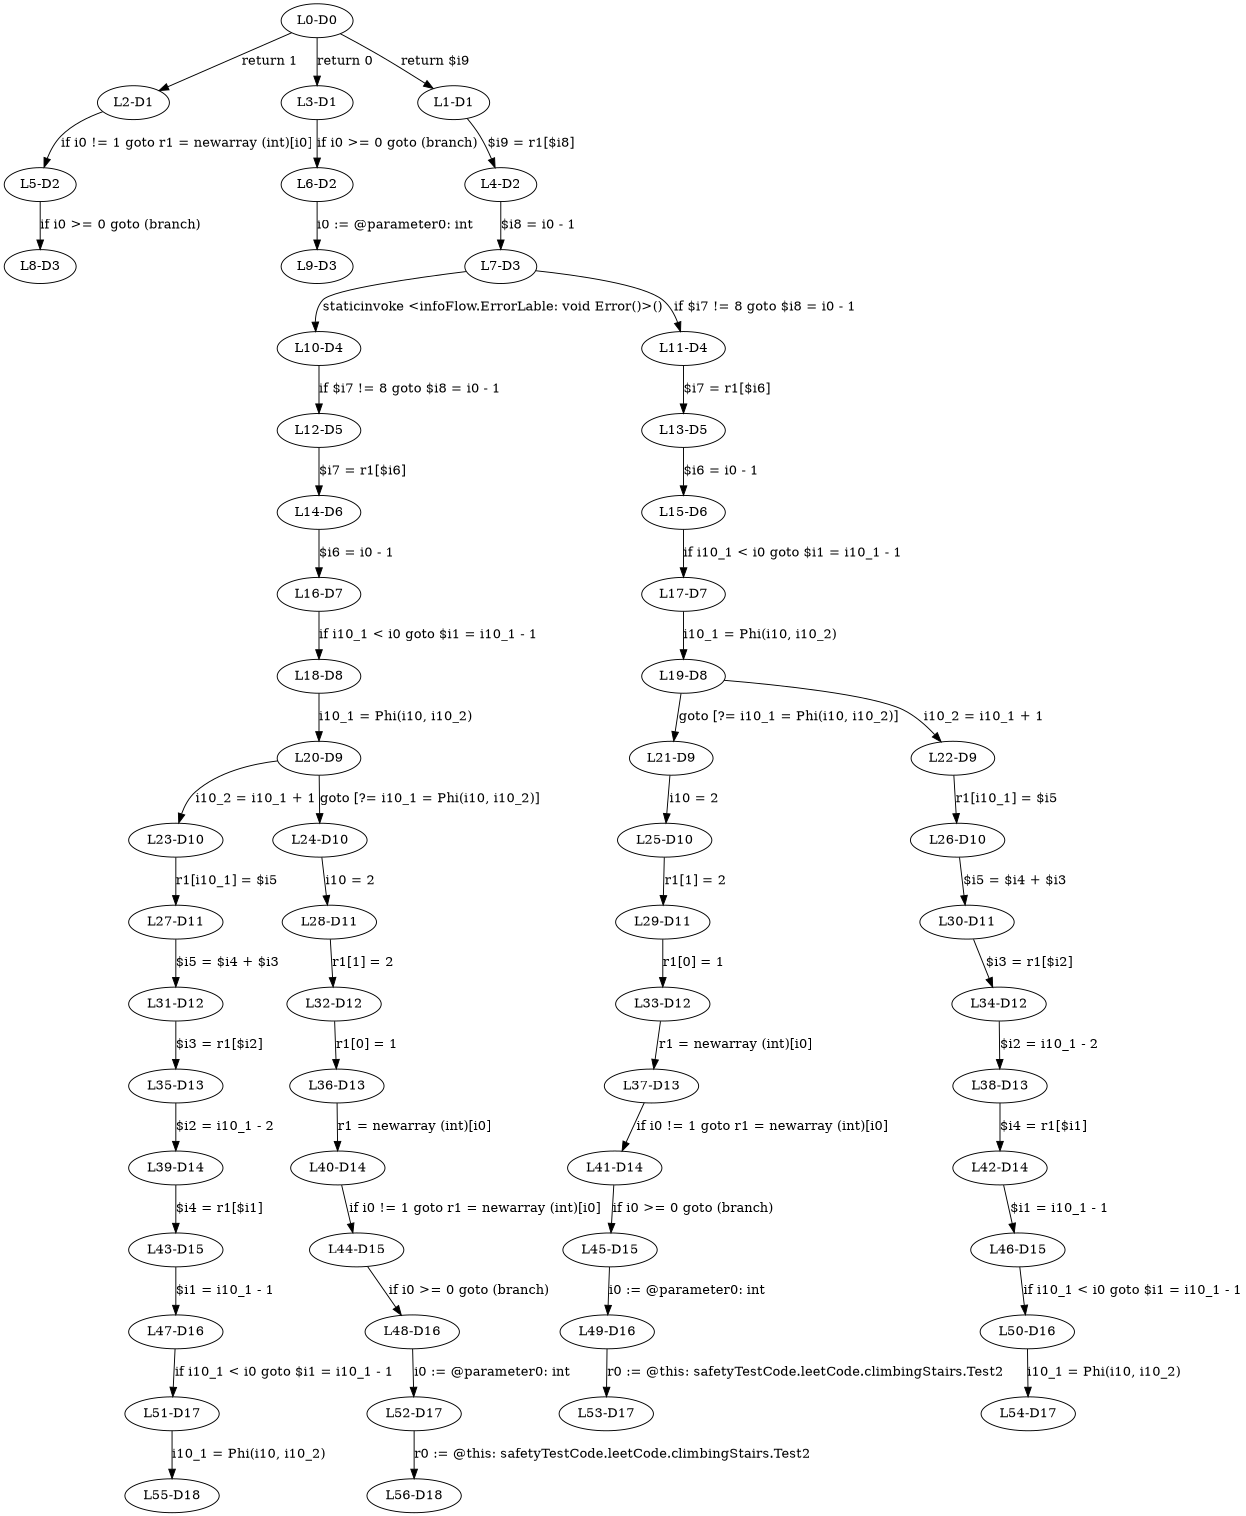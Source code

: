 digraph { 
	ratio="fill";
	size="8.3,11.7!";
	margin=0;
	"L0-D0" -> "L2-D1"[label="return 1"];
	"L0-D0" -> "L3-D1"[label="return 0"];
	"L0-D0" -> "L1-D1"[label="return $i9"];
	"L2-D1" -> "L5-D2"[label="if i0 != 1 goto r1 = newarray (int)[i0]"];
	"L3-D1" -> "L6-D2"[label="if i0 >= 0 goto (branch)"];
	"L1-D1" -> "L4-D2"[label="$i9 = r1[$i8]"];
	"L5-D2" -> "L8-D3"[label="if i0 >= 0 goto (branch)"];
	"L6-D2" -> "L9-D3"[label="i0 := @parameter0: int"];
	"L4-D2" -> "L7-D3"[label="$i8 = i0 - 1"];
	"L7-D3" -> "L10-D4"[label="staticinvoke <infoFlow.ErrorLable: void Error()>()"];
	"L7-D3" -> "L11-D4"[label="if $i7 != 8 goto $i8 = i0 - 1"];
	"L10-D4" -> "L12-D5"[label="if $i7 != 8 goto $i8 = i0 - 1"];
	"L11-D4" -> "L13-D5"[label="$i7 = r1[$i6]"];
	"L12-D5" -> "L14-D6"[label="$i7 = r1[$i6]"];
	"L13-D5" -> "L15-D6"[label="$i6 = i0 - 1"];
	"L14-D6" -> "L16-D7"[label="$i6 = i0 - 1"];
	"L15-D6" -> "L17-D7"[label="if i10_1 < i0 goto $i1 = i10_1 - 1"];
	"L16-D7" -> "L18-D8"[label="if i10_1 < i0 goto $i1 = i10_1 - 1"];
	"L17-D7" -> "L19-D8"[label="i10_1 = Phi(i10, i10_2)"];
	"L18-D8" -> "L20-D9"[label="i10_1 = Phi(i10, i10_2)"];
	"L19-D8" -> "L21-D9"[label="goto [?= i10_1 = Phi(i10, i10_2)]"];
	"L19-D8" -> "L22-D9"[label="i10_2 = i10_1 + 1"];
	"L20-D9" -> "L23-D10"[label="i10_2 = i10_1 + 1"];
	"L20-D9" -> "L24-D10"[label="goto [?= i10_1 = Phi(i10, i10_2)]"];
	"L21-D9" -> "L25-D10"[label="i10 = 2"];
	"L22-D9" -> "L26-D10"[label="r1[i10_1] = $i5"];
	"L23-D10" -> "L27-D11"[label="r1[i10_1] = $i5"];
	"L24-D10" -> "L28-D11"[label="i10 = 2"];
	"L25-D10" -> "L29-D11"[label="r1[1] = 2"];
	"L26-D10" -> "L30-D11"[label="$i5 = $i4 + $i3"];
	"L27-D11" -> "L31-D12"[label="$i5 = $i4 + $i3"];
	"L28-D11" -> "L32-D12"[label="r1[1] = 2"];
	"L29-D11" -> "L33-D12"[label="r1[0] = 1"];
	"L30-D11" -> "L34-D12"[label="$i3 = r1[$i2]"];
	"L31-D12" -> "L35-D13"[label="$i3 = r1[$i2]"];
	"L32-D12" -> "L36-D13"[label="r1[0] = 1"];
	"L33-D12" -> "L37-D13"[label="r1 = newarray (int)[i0]"];
	"L34-D12" -> "L38-D13"[label="$i2 = i10_1 - 2"];
	"L35-D13" -> "L39-D14"[label="$i2 = i10_1 - 2"];
	"L36-D13" -> "L40-D14"[label="r1 = newarray (int)[i0]"];
	"L37-D13" -> "L41-D14"[label="if i0 != 1 goto r1 = newarray (int)[i0]"];
	"L38-D13" -> "L42-D14"[label="$i4 = r1[$i1]"];
	"L39-D14" -> "L43-D15"[label="$i4 = r1[$i1]"];
	"L40-D14" -> "L44-D15"[label="if i0 != 1 goto r1 = newarray (int)[i0]"];
	"L41-D14" -> "L45-D15"[label="if i0 >= 0 goto (branch)"];
	"L42-D14" -> "L46-D15"[label="$i1 = i10_1 - 1"];
	"L43-D15" -> "L47-D16"[label="$i1 = i10_1 - 1"];
	"L44-D15" -> "L48-D16"[label="if i0 >= 0 goto (branch)"];
	"L45-D15" -> "L49-D16"[label="i0 := @parameter0: int"];
	"L46-D15" -> "L50-D16"[label="if i10_1 < i0 goto $i1 = i10_1 - 1"];
	"L47-D16" -> "L51-D17"[label="if i10_1 < i0 goto $i1 = i10_1 - 1"];
	"L48-D16" -> "L52-D17"[label="i0 := @parameter0: int"];
	"L49-D16" -> "L53-D17"[label="r0 := @this: safetyTestCode.leetCode.climbingStairs.Test2"];
	"L50-D16" -> "L54-D17"[label="i10_1 = Phi(i10, i10_2)"];
	"L51-D17" -> "L55-D18"[label="i10_1 = Phi(i10, i10_2)"];
	"L52-D17" -> "L56-D18"[label="r0 := @this: safetyTestCode.leetCode.climbingStairs.Test2"];
}